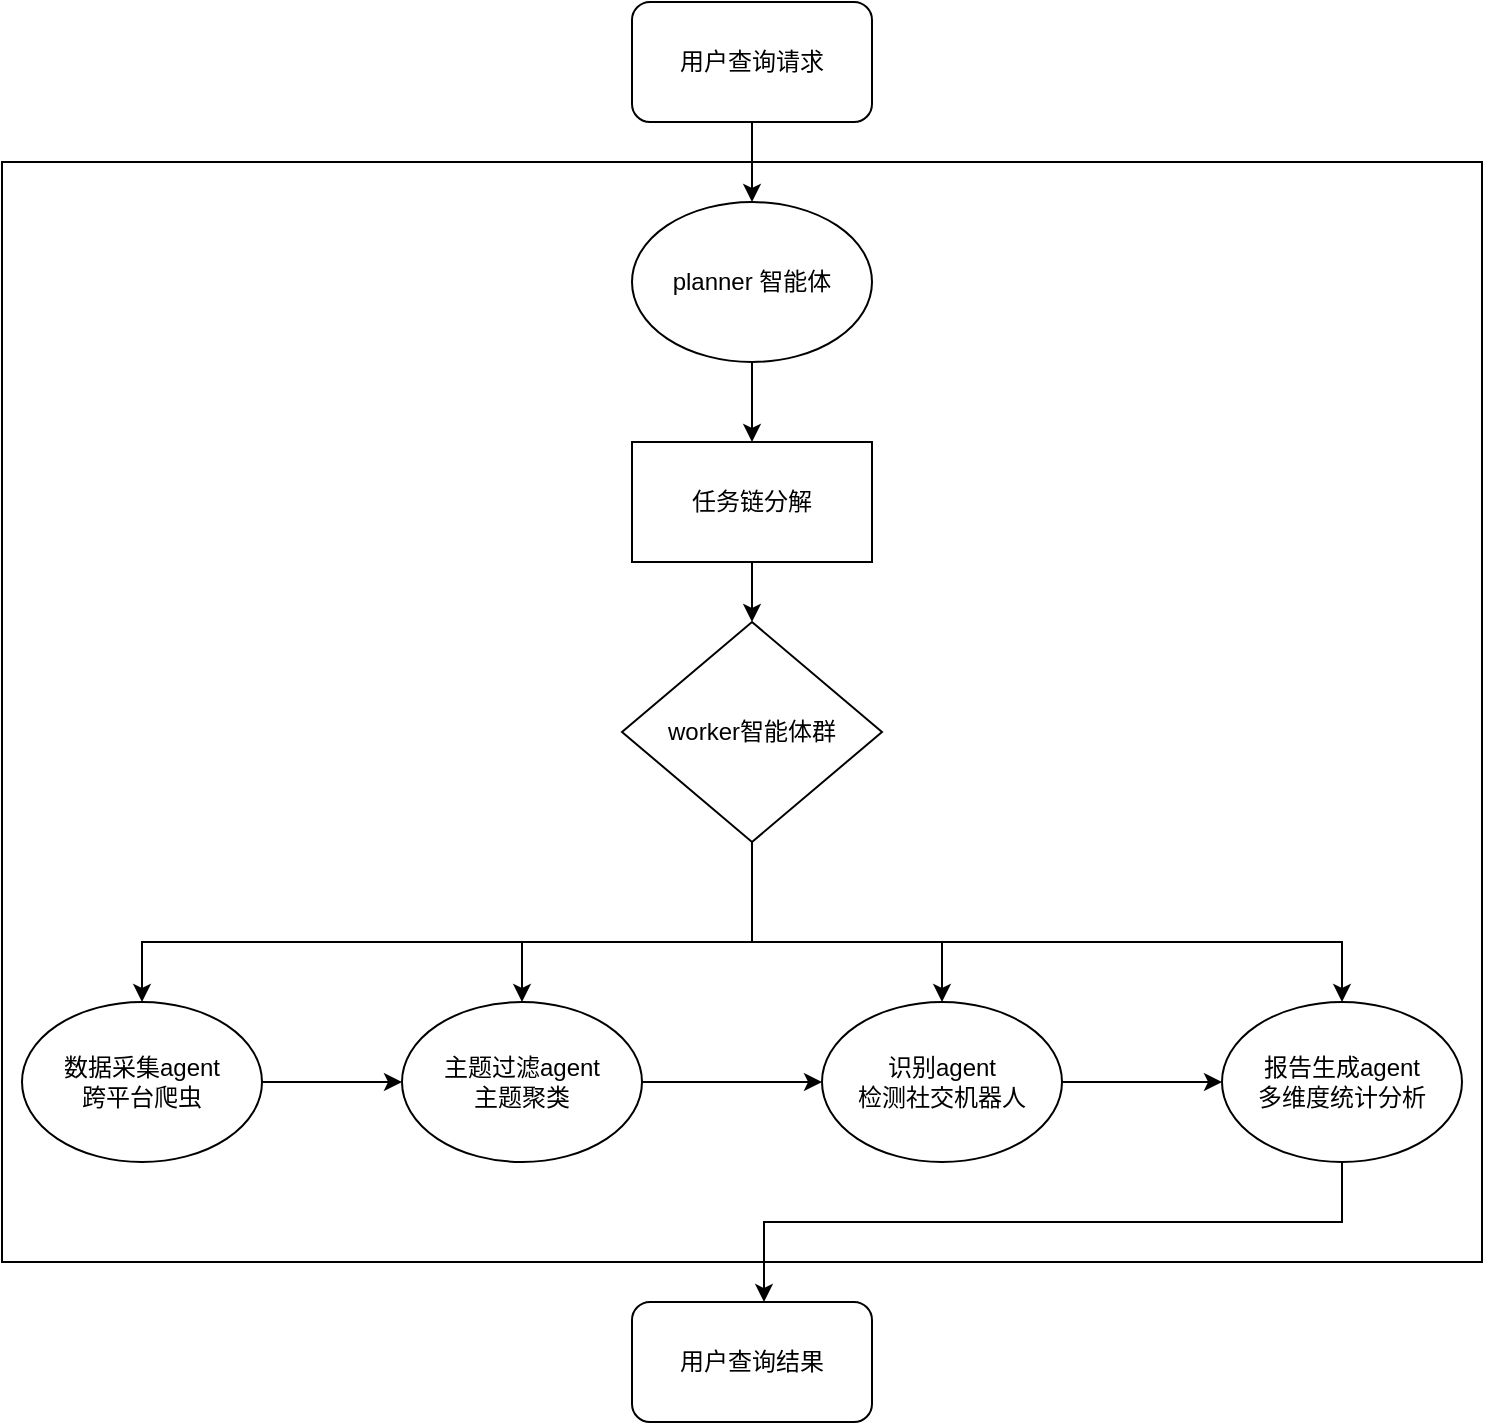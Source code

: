 <mxfile version="27.1.6">
  <diagram name="第 1 页" id="oD91nakDeZvcZ9QeIzpE">
    <mxGraphModel dx="2066" dy="2282" grid="1" gridSize="10" guides="1" tooltips="1" connect="1" arrows="1" fold="1" page="1" pageScale="1" pageWidth="827" pageHeight="1169" math="0" shadow="0">
      <root>
        <mxCell id="0" />
        <mxCell id="1" parent="0" />
        <mxCell id="qy5q5GbkDc60pD3-H8_h-6" value="" style="rounded=0;whiteSpace=wrap;html=1;" vertex="1" parent="1">
          <mxGeometry x="20" y="-420" width="740" height="550" as="geometry" />
        </mxCell>
        <mxCell id="rZmk0yolcsBjZfp75unx-3" value="" style="edgeStyle=orthogonalEdgeStyle;rounded=0;orthogonalLoop=1;jettySize=auto;html=1;" parent="1" source="rZmk0yolcsBjZfp75unx-1" target="rZmk0yolcsBjZfp75unx-2" edge="1">
          <mxGeometry relative="1" as="geometry" />
        </mxCell>
        <mxCell id="rZmk0yolcsBjZfp75unx-1" value="用户查询请求" style="rounded=1;whiteSpace=wrap;html=1;" parent="1" vertex="1">
          <mxGeometry x="335" y="-500" width="120" height="60" as="geometry" />
        </mxCell>
        <mxCell id="rZmk0yolcsBjZfp75unx-6" value="" style="edgeStyle=orthogonalEdgeStyle;rounded=0;orthogonalLoop=1;jettySize=auto;html=1;" parent="1" source="rZmk0yolcsBjZfp75unx-2" target="rZmk0yolcsBjZfp75unx-5" edge="1">
          <mxGeometry relative="1" as="geometry" />
        </mxCell>
        <mxCell id="rZmk0yolcsBjZfp75unx-2" value="planner 智能体" style="ellipse;whiteSpace=wrap;html=1;" parent="1" vertex="1">
          <mxGeometry x="335" y="-400" width="120" height="80" as="geometry" />
        </mxCell>
        <mxCell id="rZmk0yolcsBjZfp75unx-8" value="" style="edgeStyle=orthogonalEdgeStyle;rounded=0;orthogonalLoop=1;jettySize=auto;html=1;" parent="1" source="rZmk0yolcsBjZfp75unx-5" target="rZmk0yolcsBjZfp75unx-7" edge="1">
          <mxGeometry relative="1" as="geometry" />
        </mxCell>
        <mxCell id="rZmk0yolcsBjZfp75unx-5" value="任务链分解" style="rounded=0;whiteSpace=wrap;html=1;" parent="1" vertex="1">
          <mxGeometry x="335" y="-280" width="120" height="60" as="geometry" />
        </mxCell>
        <mxCell id="rZmk0yolcsBjZfp75unx-15" style="edgeStyle=orthogonalEdgeStyle;rounded=0;orthogonalLoop=1;jettySize=auto;html=1;entryX=0.5;entryY=0;entryDx=0;entryDy=0;exitX=0.5;exitY=1;exitDx=0;exitDy=0;" parent="1" source="rZmk0yolcsBjZfp75unx-7" target="rZmk0yolcsBjZfp75unx-9" edge="1">
          <mxGeometry relative="1" as="geometry">
            <Array as="points">
              <mxPoint x="395" y="-30" />
              <mxPoint x="90" y="-30" />
            </Array>
          </mxGeometry>
        </mxCell>
        <mxCell id="rZmk0yolcsBjZfp75unx-17" style="edgeStyle=orthogonalEdgeStyle;rounded=0;orthogonalLoop=1;jettySize=auto;html=1;" parent="1" source="rZmk0yolcsBjZfp75unx-7" target="rZmk0yolcsBjZfp75unx-10" edge="1">
          <mxGeometry relative="1" as="geometry">
            <Array as="points">
              <mxPoint x="395" y="-30" />
              <mxPoint x="280" y="-30" />
            </Array>
          </mxGeometry>
        </mxCell>
        <mxCell id="rZmk0yolcsBjZfp75unx-21" style="edgeStyle=orthogonalEdgeStyle;rounded=0;orthogonalLoop=1;jettySize=auto;html=1;entryX=0.5;entryY=0;entryDx=0;entryDy=0;exitX=0.5;exitY=1;exitDx=0;exitDy=0;" parent="1" source="rZmk0yolcsBjZfp75unx-7" target="rZmk0yolcsBjZfp75unx-11" edge="1">
          <mxGeometry relative="1" as="geometry">
            <Array as="points">
              <mxPoint x="395" y="-30" />
              <mxPoint x="490" y="-30" />
              <mxPoint x="490" />
            </Array>
          </mxGeometry>
        </mxCell>
        <mxCell id="rZmk0yolcsBjZfp75unx-23" style="edgeStyle=orthogonalEdgeStyle;rounded=0;orthogonalLoop=1;jettySize=auto;html=1;entryX=0.5;entryY=0;entryDx=0;entryDy=0;exitX=0.5;exitY=1;exitDx=0;exitDy=0;" parent="1" source="rZmk0yolcsBjZfp75unx-7" target="rZmk0yolcsBjZfp75unx-12" edge="1">
          <mxGeometry relative="1" as="geometry">
            <Array as="points">
              <mxPoint x="395" y="-30" />
              <mxPoint x="690" y="-30" />
            </Array>
          </mxGeometry>
        </mxCell>
        <mxCell id="rZmk0yolcsBjZfp75unx-7" value="worker智能体群" style="rhombus;whiteSpace=wrap;html=1;" parent="1" vertex="1">
          <mxGeometry x="330" y="-190" width="130" height="110" as="geometry" />
        </mxCell>
        <mxCell id="qy5q5GbkDc60pD3-H8_h-1" style="edgeStyle=orthogonalEdgeStyle;rounded=0;orthogonalLoop=1;jettySize=auto;html=1;entryX=0;entryY=0.5;entryDx=0;entryDy=0;" edge="1" parent="1" source="rZmk0yolcsBjZfp75unx-9" target="rZmk0yolcsBjZfp75unx-10">
          <mxGeometry relative="1" as="geometry" />
        </mxCell>
        <mxCell id="rZmk0yolcsBjZfp75unx-9" value="数据采集agent&lt;div&gt;跨平台爬虫&lt;/div&gt;" style="ellipse;whiteSpace=wrap;html=1;" parent="1" vertex="1">
          <mxGeometry x="30" width="120" height="80" as="geometry" />
        </mxCell>
        <mxCell id="qy5q5GbkDc60pD3-H8_h-2" style="edgeStyle=orthogonalEdgeStyle;rounded=0;orthogonalLoop=1;jettySize=auto;html=1;entryX=0;entryY=0.5;entryDx=0;entryDy=0;" edge="1" parent="1" source="rZmk0yolcsBjZfp75unx-10" target="rZmk0yolcsBjZfp75unx-11">
          <mxGeometry relative="1" as="geometry" />
        </mxCell>
        <mxCell id="rZmk0yolcsBjZfp75unx-10" value="主题过滤agent&lt;div&gt;主题聚类&lt;/div&gt;" style="ellipse;whiteSpace=wrap;html=1;" parent="1" vertex="1">
          <mxGeometry x="220" width="120" height="80" as="geometry" />
        </mxCell>
        <mxCell id="qy5q5GbkDc60pD3-H8_h-3" style="edgeStyle=orthogonalEdgeStyle;rounded=0;orthogonalLoop=1;jettySize=auto;html=1;entryX=0;entryY=0.5;entryDx=0;entryDy=0;" edge="1" parent="1" source="rZmk0yolcsBjZfp75unx-11" target="rZmk0yolcsBjZfp75unx-12">
          <mxGeometry relative="1" as="geometry" />
        </mxCell>
        <mxCell id="rZmk0yolcsBjZfp75unx-11" value="识别agent&lt;div&gt;检测社交机器人&lt;/div&gt;" style="ellipse;whiteSpace=wrap;html=1;" parent="1" vertex="1">
          <mxGeometry x="430" width="120" height="80" as="geometry" />
        </mxCell>
        <mxCell id="rZmk0yolcsBjZfp75unx-30" value="" style="edgeStyle=orthogonalEdgeStyle;rounded=0;orthogonalLoop=1;jettySize=auto;html=1;exitX=0.5;exitY=1;exitDx=0;exitDy=0;" parent="1" source="rZmk0yolcsBjZfp75unx-12" edge="1" target="qy5q5GbkDc60pD3-H8_h-4">
          <mxGeometry relative="1" as="geometry">
            <mxPoint x="400" y="150" as="targetPoint" />
            <mxPoint x="630" y="120" as="sourcePoint" />
            <Array as="points">
              <mxPoint x="690" y="110" />
              <mxPoint x="401" y="110" />
            </Array>
          </mxGeometry>
        </mxCell>
        <mxCell id="rZmk0yolcsBjZfp75unx-12" value="报告生成agent&lt;div&gt;多维度统计分析&lt;/div&gt;" style="ellipse;whiteSpace=wrap;html=1;" parent="1" vertex="1">
          <mxGeometry x="630" width="120" height="80" as="geometry" />
        </mxCell>
        <mxCell id="qy5q5GbkDc60pD3-H8_h-4" value="用户查询结果" style="rounded=1;whiteSpace=wrap;html=1;" vertex="1" parent="1">
          <mxGeometry x="335" y="150" width="120" height="60" as="geometry" />
        </mxCell>
      </root>
    </mxGraphModel>
  </diagram>
</mxfile>
